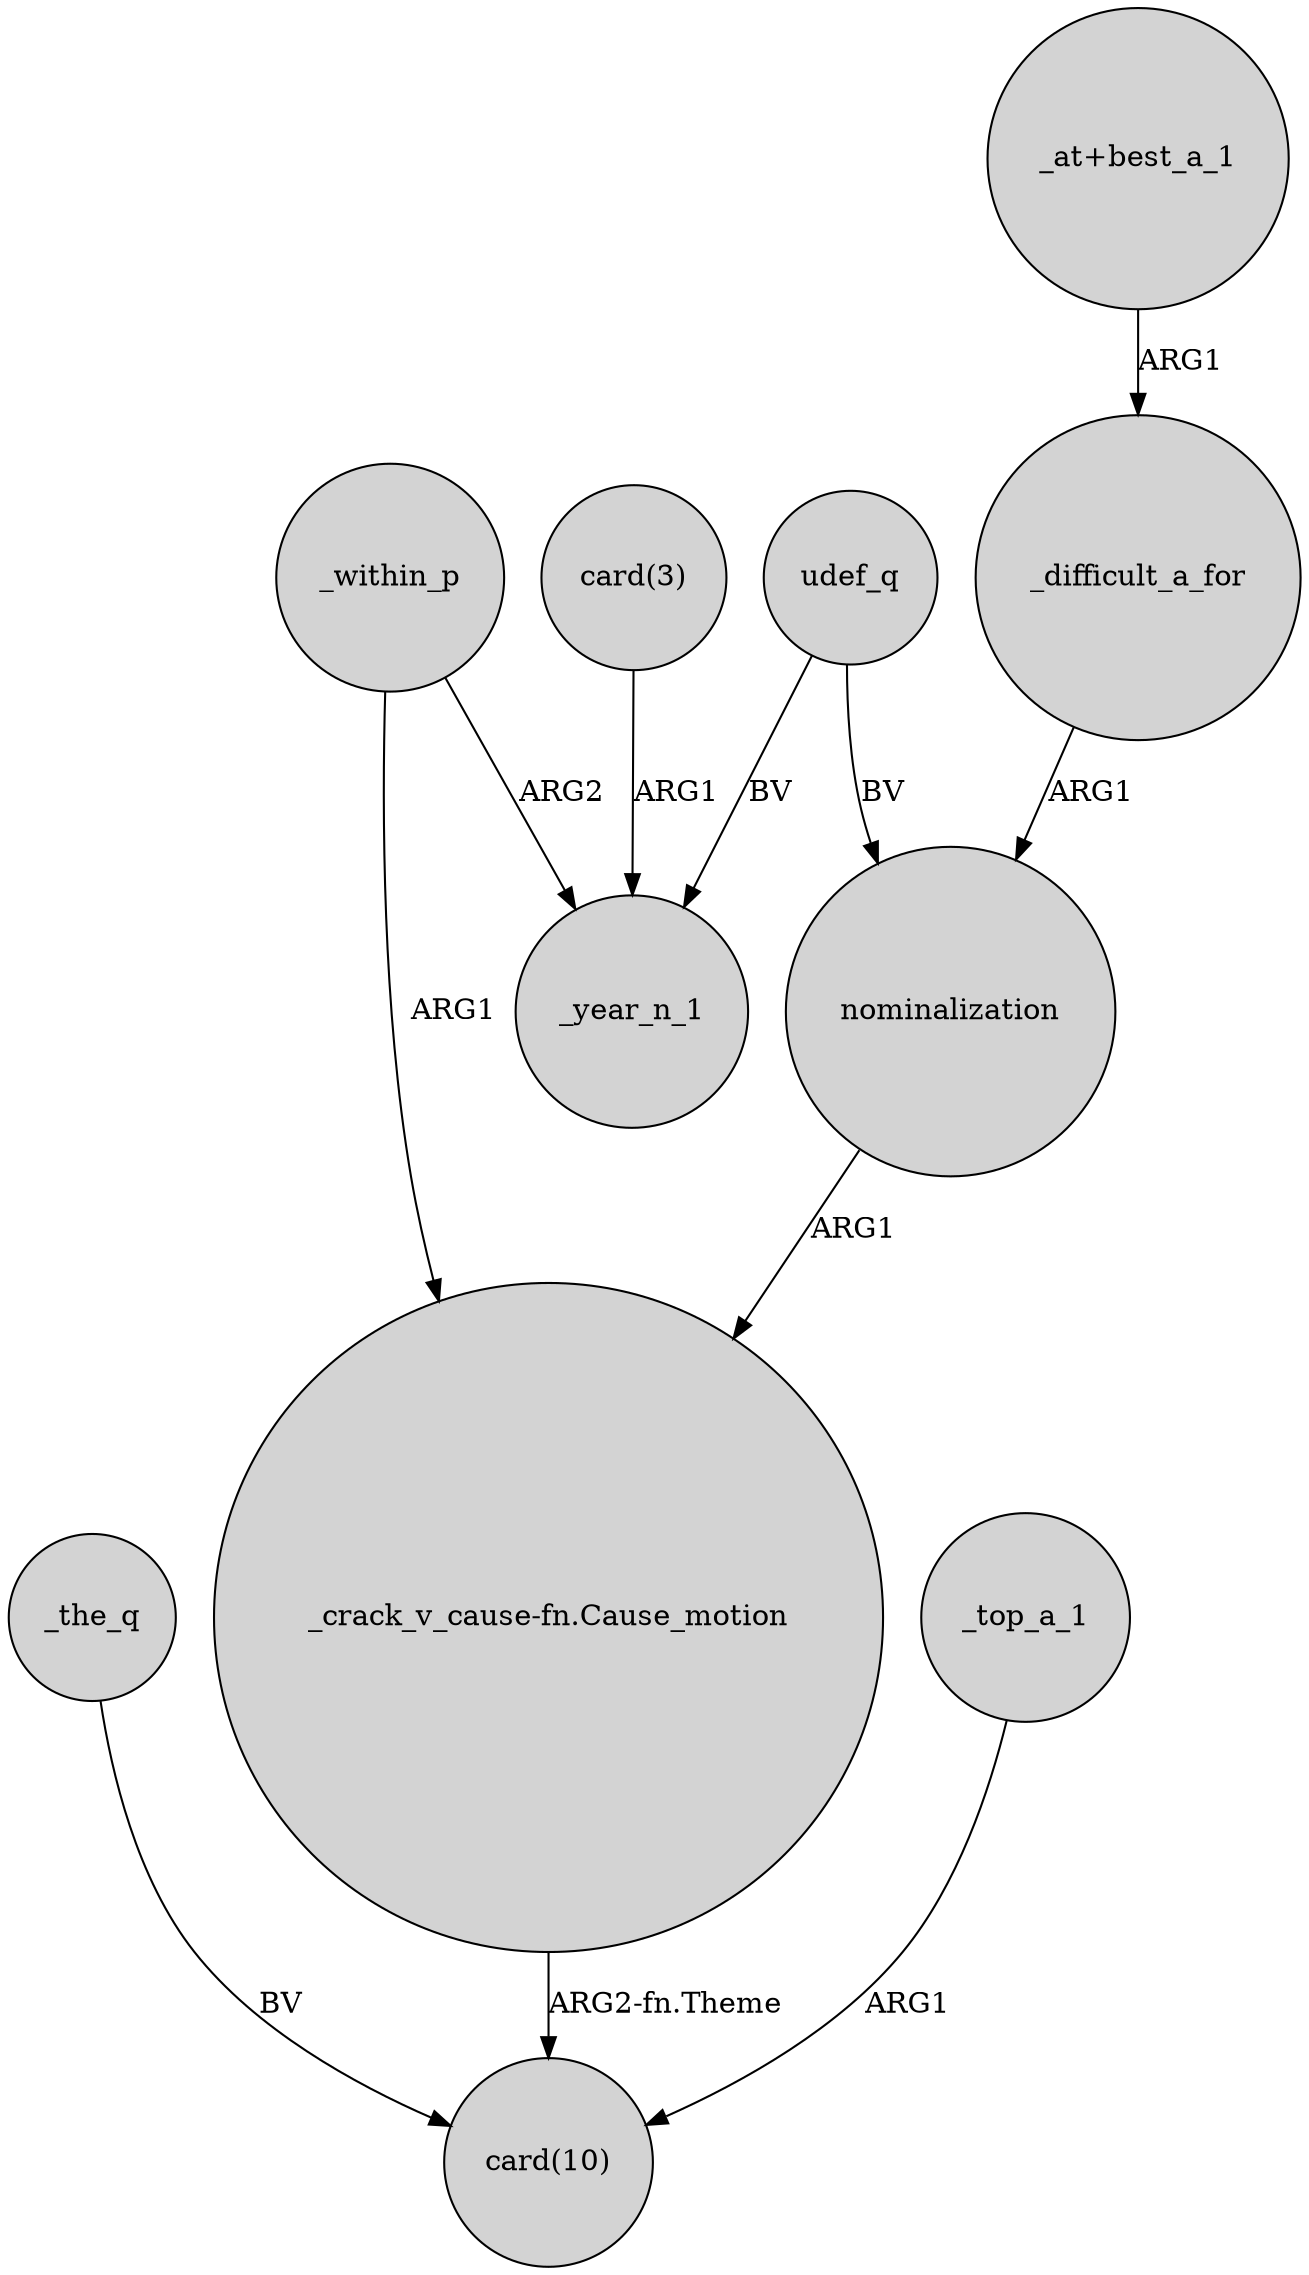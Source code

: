 digraph {
	node [shape=circle style=filled]
	udef_q -> _year_n_1 [label=BV]
	_the_q -> "card(10)" [label=BV]
	_difficult_a_for -> nominalization [label=ARG1]
	nominalization -> "_crack_v_cause-fn.Cause_motion" [label=ARG1]
	"card(3)" -> _year_n_1 [label=ARG1]
	"_crack_v_cause-fn.Cause_motion" -> "card(10)" [label="ARG2-fn.Theme"]
	"_at+best_a_1" -> _difficult_a_for [label=ARG1]
	_within_p -> "_crack_v_cause-fn.Cause_motion" [label=ARG1]
	_top_a_1 -> "card(10)" [label=ARG1]
	_within_p -> _year_n_1 [label=ARG2]
	udef_q -> nominalization [label=BV]
}
